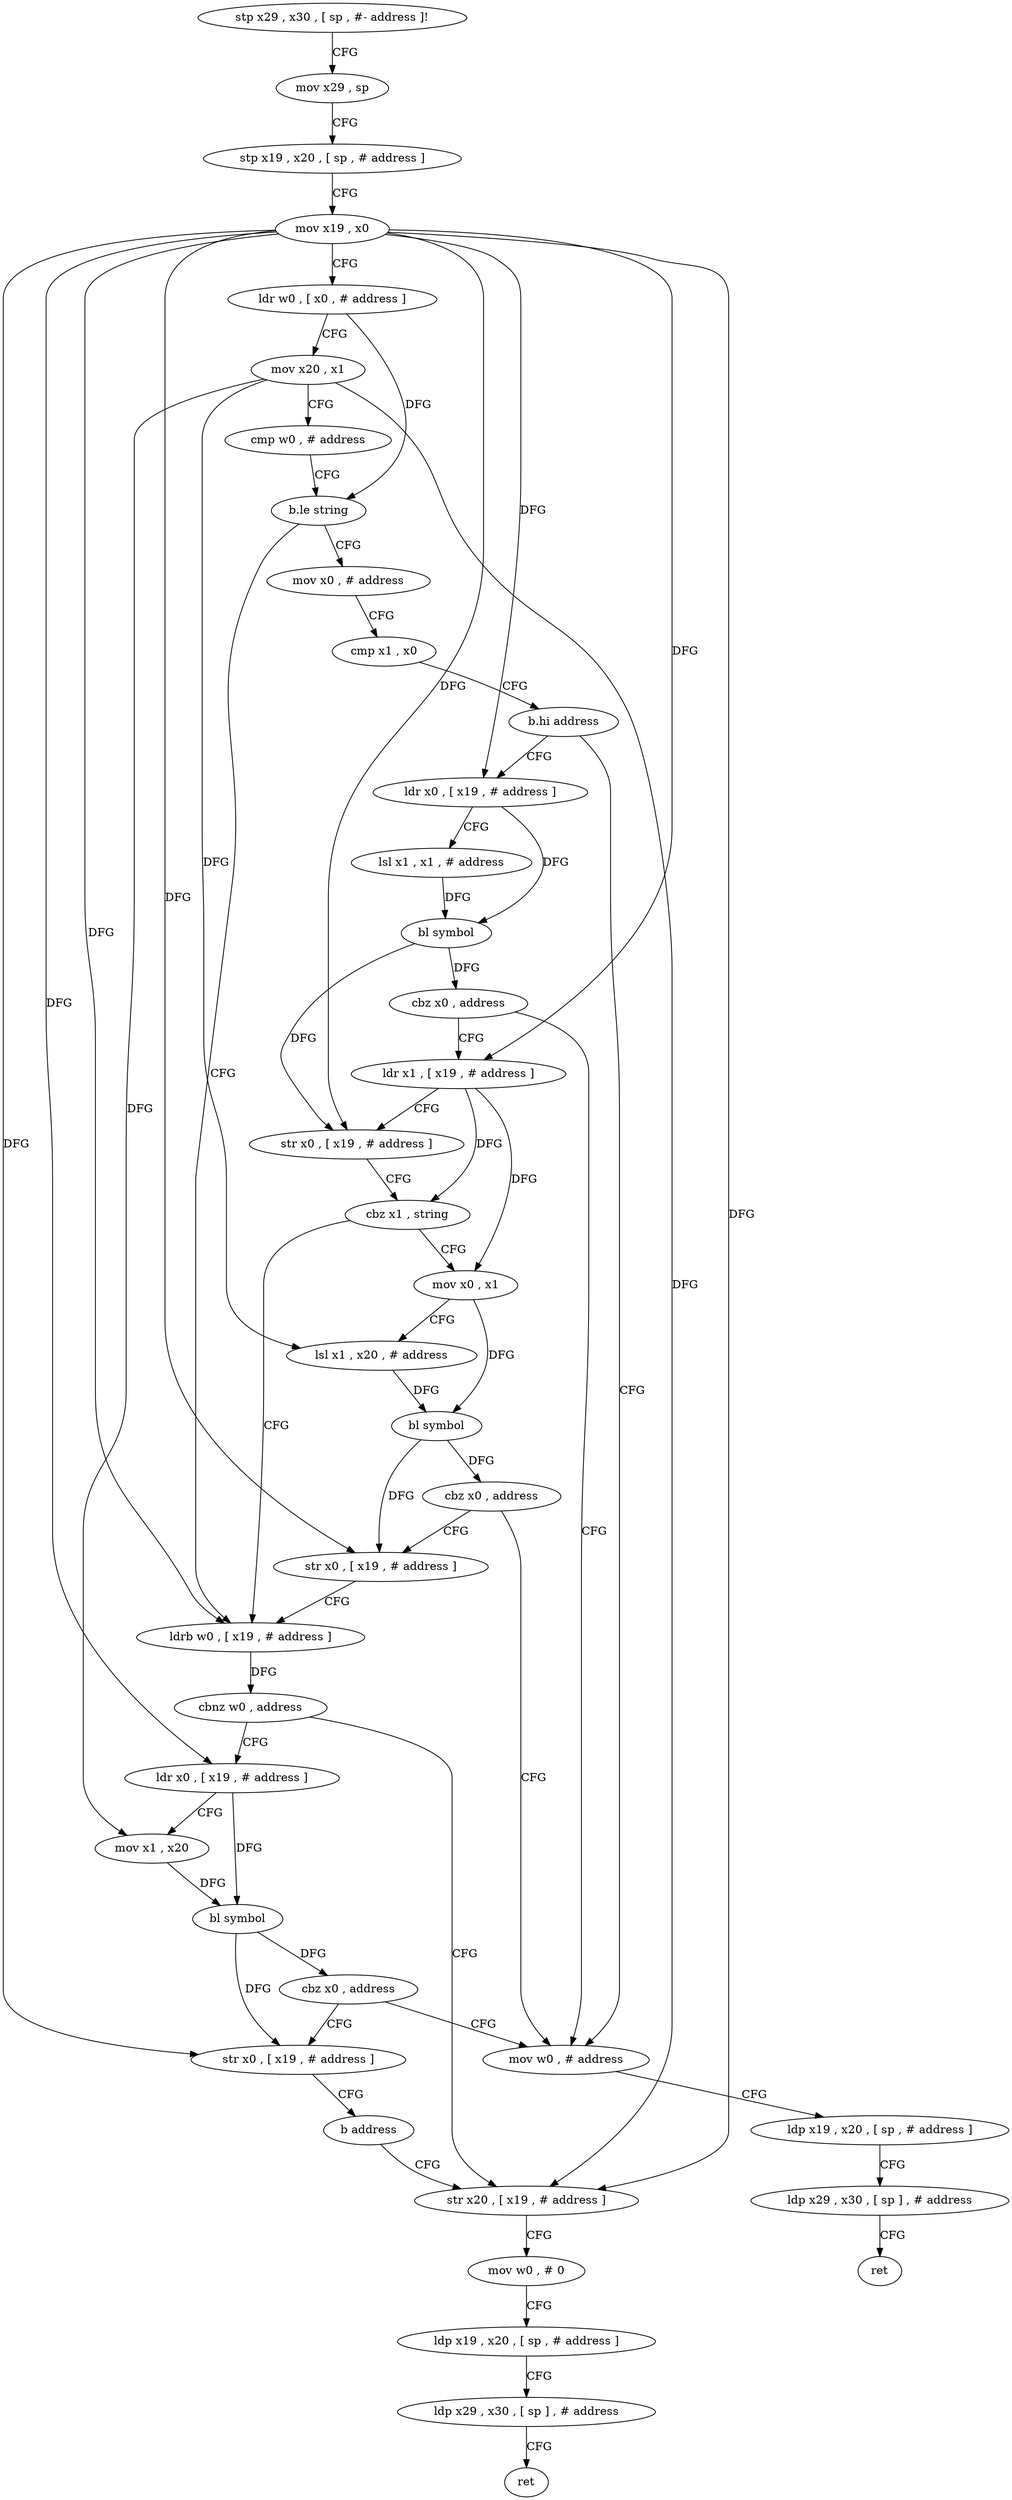 digraph "func" {
"4319664" [label = "stp x29 , x30 , [ sp , #- address ]!" ]
"4319668" [label = "mov x29 , sp" ]
"4319672" [label = "stp x19 , x20 , [ sp , # address ]" ]
"4319676" [label = "mov x19 , x0" ]
"4319680" [label = "ldr w0 , [ x0 , # address ]" ]
"4319684" [label = "mov x20 , x1" ]
"4319688" [label = "cmp w0 , # address" ]
"4319692" [label = "b.le string" ]
"4319756" [label = "ldrb w0 , [ x19 , # address ]" ]
"4319696" [label = "mov x0 , # address" ]
"4319760" [label = "cbnz w0 , address" ]
"4319784" [label = "ldr x0 , [ x19 , # address ]" ]
"4319764" [label = "str x20 , [ x19 , # address ]" ]
"4319700" [label = "cmp x1 , x0" ]
"4319704" [label = "b.hi address" ]
"4319808" [label = "mov w0 , # address" ]
"4319708" [label = "ldr x0 , [ x19 , # address ]" ]
"4319788" [label = "mov x1 , x20" ]
"4319792" [label = "bl symbol" ]
"4319796" [label = "cbz x0 , address" ]
"4319800" [label = "str x0 , [ x19 , # address ]" ]
"4319768" [label = "mov w0 , # 0" ]
"4319772" [label = "ldp x19 , x20 , [ sp , # address ]" ]
"4319776" [label = "ldp x29 , x30 , [ sp ] , # address" ]
"4319780" [label = "ret" ]
"4319812" [label = "ldp x19 , x20 , [ sp , # address ]" ]
"4319816" [label = "ldp x29 , x30 , [ sp ] , # address" ]
"4319820" [label = "ret" ]
"4319712" [label = "lsl x1 , x1 , # address" ]
"4319716" [label = "bl symbol" ]
"4319720" [label = "cbz x0 , address" ]
"4319724" [label = "ldr x1 , [ x19 , # address ]" ]
"4319804" [label = "b address" ]
"4319728" [label = "str x0 , [ x19 , # address ]" ]
"4319732" [label = "cbz x1 , string" ]
"4319736" [label = "mov x0 , x1" ]
"4319740" [label = "lsl x1 , x20 , # address" ]
"4319744" [label = "bl symbol" ]
"4319748" [label = "cbz x0 , address" ]
"4319752" [label = "str x0 , [ x19 , # address ]" ]
"4319664" -> "4319668" [ label = "CFG" ]
"4319668" -> "4319672" [ label = "CFG" ]
"4319672" -> "4319676" [ label = "CFG" ]
"4319676" -> "4319680" [ label = "CFG" ]
"4319676" -> "4319756" [ label = "DFG" ]
"4319676" -> "4319784" [ label = "DFG" ]
"4319676" -> "4319764" [ label = "DFG" ]
"4319676" -> "4319708" [ label = "DFG" ]
"4319676" -> "4319800" [ label = "DFG" ]
"4319676" -> "4319724" [ label = "DFG" ]
"4319676" -> "4319728" [ label = "DFG" ]
"4319676" -> "4319752" [ label = "DFG" ]
"4319680" -> "4319684" [ label = "CFG" ]
"4319680" -> "4319692" [ label = "DFG" ]
"4319684" -> "4319688" [ label = "CFG" ]
"4319684" -> "4319788" [ label = "DFG" ]
"4319684" -> "4319764" [ label = "DFG" ]
"4319684" -> "4319740" [ label = "DFG" ]
"4319688" -> "4319692" [ label = "CFG" ]
"4319692" -> "4319756" [ label = "CFG" ]
"4319692" -> "4319696" [ label = "CFG" ]
"4319756" -> "4319760" [ label = "DFG" ]
"4319696" -> "4319700" [ label = "CFG" ]
"4319760" -> "4319784" [ label = "CFG" ]
"4319760" -> "4319764" [ label = "CFG" ]
"4319784" -> "4319788" [ label = "CFG" ]
"4319784" -> "4319792" [ label = "DFG" ]
"4319764" -> "4319768" [ label = "CFG" ]
"4319700" -> "4319704" [ label = "CFG" ]
"4319704" -> "4319808" [ label = "CFG" ]
"4319704" -> "4319708" [ label = "CFG" ]
"4319808" -> "4319812" [ label = "CFG" ]
"4319708" -> "4319712" [ label = "CFG" ]
"4319708" -> "4319716" [ label = "DFG" ]
"4319788" -> "4319792" [ label = "DFG" ]
"4319792" -> "4319796" [ label = "DFG" ]
"4319792" -> "4319800" [ label = "DFG" ]
"4319796" -> "4319808" [ label = "CFG" ]
"4319796" -> "4319800" [ label = "CFG" ]
"4319800" -> "4319804" [ label = "CFG" ]
"4319768" -> "4319772" [ label = "CFG" ]
"4319772" -> "4319776" [ label = "CFG" ]
"4319776" -> "4319780" [ label = "CFG" ]
"4319812" -> "4319816" [ label = "CFG" ]
"4319816" -> "4319820" [ label = "CFG" ]
"4319712" -> "4319716" [ label = "DFG" ]
"4319716" -> "4319720" [ label = "DFG" ]
"4319716" -> "4319728" [ label = "DFG" ]
"4319720" -> "4319808" [ label = "CFG" ]
"4319720" -> "4319724" [ label = "CFG" ]
"4319724" -> "4319728" [ label = "CFG" ]
"4319724" -> "4319732" [ label = "DFG" ]
"4319724" -> "4319736" [ label = "DFG" ]
"4319804" -> "4319764" [ label = "CFG" ]
"4319728" -> "4319732" [ label = "CFG" ]
"4319732" -> "4319756" [ label = "CFG" ]
"4319732" -> "4319736" [ label = "CFG" ]
"4319736" -> "4319740" [ label = "CFG" ]
"4319736" -> "4319744" [ label = "DFG" ]
"4319740" -> "4319744" [ label = "DFG" ]
"4319744" -> "4319748" [ label = "DFG" ]
"4319744" -> "4319752" [ label = "DFG" ]
"4319748" -> "4319808" [ label = "CFG" ]
"4319748" -> "4319752" [ label = "CFG" ]
"4319752" -> "4319756" [ label = "CFG" ]
}
